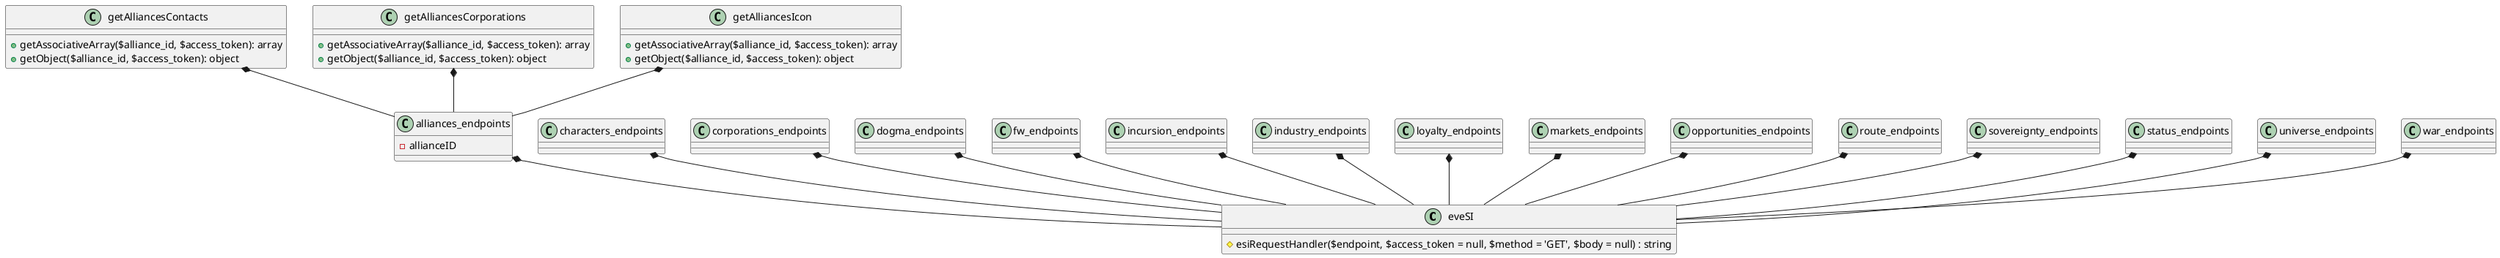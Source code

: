 @startuml


class eveSI{
#esiRequestHandler($endpoint, $access_token = null, $method = 'GET', $body = null) : string 
}

alliances_endpoints *-- eveSI
class alliances_endpoints{
	-allianceID
}
	getAlliancesContacts *-- alliances_endpoints
	class getAlliancesContacts{
		+getAssociativeArray($alliance_id, $access_token): array
		+getObject($alliance_id, $access_token): object
	}
	getAlliancesCorporations *-- alliances_endpoints
	class getAlliancesCorporations{
		+getAssociativeArray($alliance_id, $access_token): array
		+getObject($alliance_id, $access_token): object
	}	
	getAlliancesIcon *-- alliances_endpoints
	class getAlliancesIcon{
		+getAssociativeArray($alliance_id, $access_token): array
		+getObject($alliance_id, $access_token): object
	}
	
characters_endpoints *-- eveSI	
class characters_endpoints{

}

corporations_endpoints *-- eveSI
class corporations_endpoints{

}

dogma_endpoints *-- eveSI
class dogma_endpoints{

}

fw_endpoints *-- eveSI
class fw_endpoints{

}

incursion_endpoints *-- eveSI
class incursion_endpoints{

}

industry_endpoints *-- eveSI
class industry_endpoints{

}

loyalty_endpoints *-- eveSI
class loyalty_endpoints{

}

markets_endpoints *-- eveSI
class markets_endpoints{

}

opportunities_endpoints *-- eveSI
class opportunities_endpoints{

}

route_endpoints *-- eveSI
class route_endpoints{

}

sovereignty_endpoints *-- eveSI
class sovereignty_endpoints{

}

status_endpoints *-- eveSI
class status_endpoints{

}

universe_endpoints *-- eveSI
class universe_endpoints{

}

war_endpoints *-- eveSI
class war_endpoints{

}

@enduml
